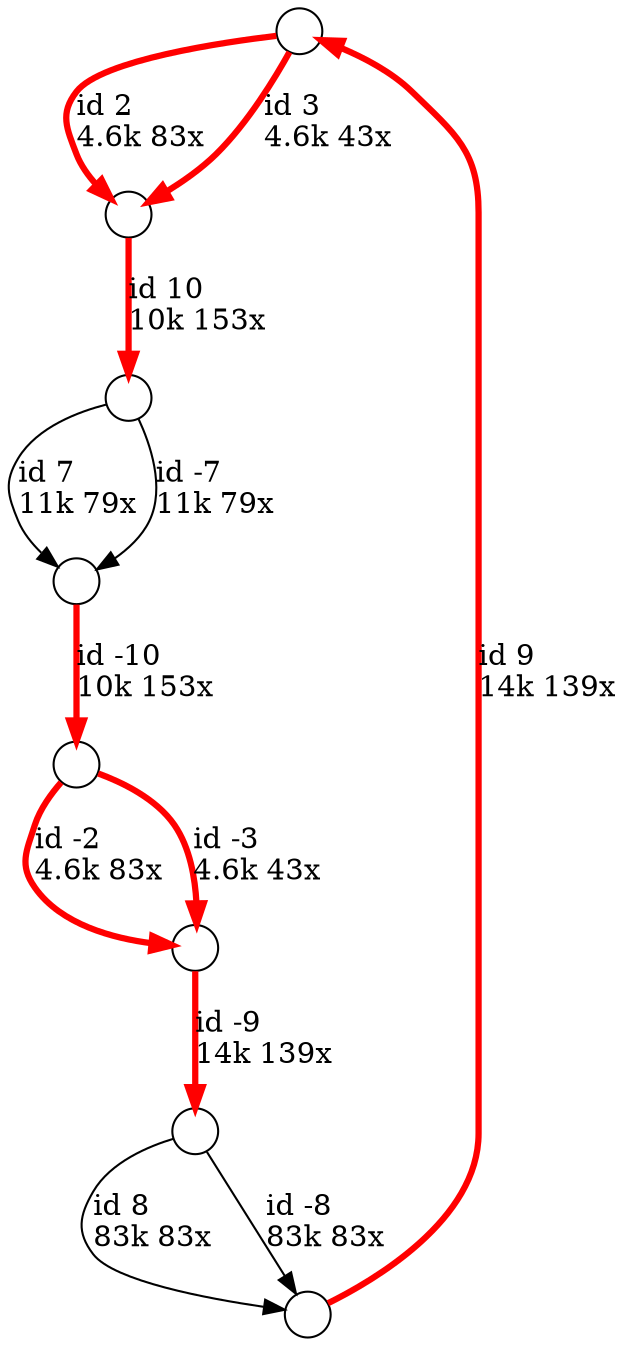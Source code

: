 digraph {
nodesep = 0.5;
node [shape = circle, label = "", height = 0.3];
"0" -> "1" [label = "id 2\l4.6k 83x", color = "red" , penwidth = 3] ;
"2" -> "3" [label = "id -2\l4.6k 83x", color = "red" , penwidth = 3] ;
"0" -> "1" [label = "id 3\l4.6k 43x", color = "red" , penwidth = 3] ;
"2" -> "3" [label = "id -3\l4.6k 43x", color = "red" , penwidth = 3] ;
"4" -> "5" [label = "id 7\l11k 79x", color = "black"] ;
"4" -> "5" [label = "id -7\l11k 79x", color = "black"] ;
"6" -> "7" [label = "id 8\l83k 83x", color = "black"] ;
"6" -> "7" [label = "id -8\l83k 83x", color = "black"] ;
"7" -> "0" [label = "id 9\l14k 139x", color = "red" , penwidth = 3] ;
"3" -> "6" [label = "id -9\l14k 139x", color = "red" , penwidth = 3] ;
"1" -> "4" [label = "id 10\l10k 153x", color = "red" , penwidth = 3] ;
"5" -> "2" [label = "id -10\l10k 153x", color = "red" , penwidth = 3] ;
}
